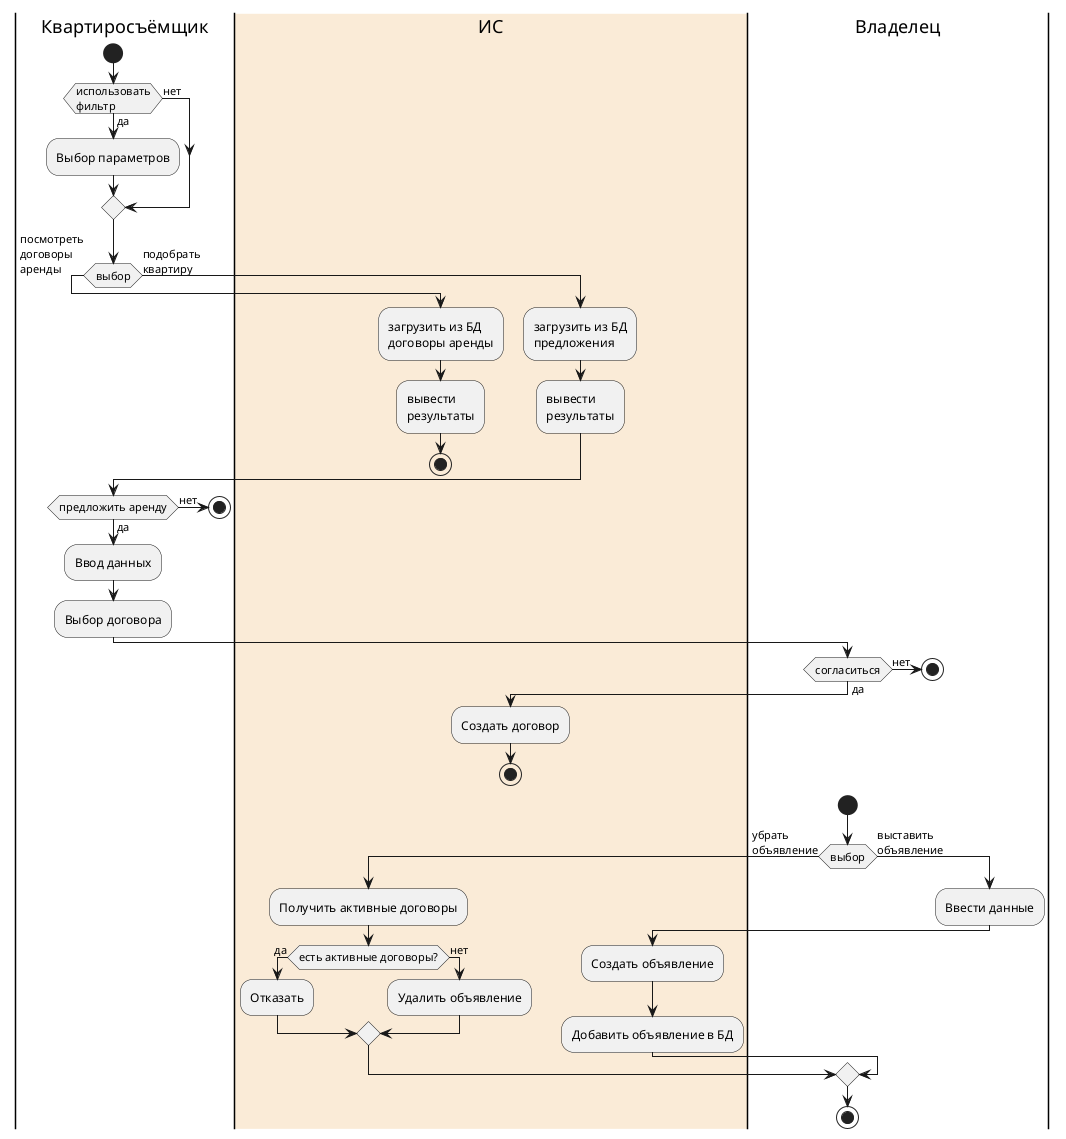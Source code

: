 @startuml activity

|Квартиросъёмщик|
start
if (использовать\nфильтр) then (да)
    :Выбор параметров;
else (нет)
endif

if (выбор) then (посмотреть\nдоговоры\nаренды)
    |#AntiqueWhite|ИС|
    :загрузить из БД\nдоговоры аренды;
    :вывести\nрезультаты;
    stop
else (подобрать\nквартиру)
    :загрузить из БД\nпредложения;
    :вывести\nрезультаты;
endif

|Квартиросъёмщик|
if (предложить аренду) then (да)
    :Ввод данных;
    :Выбор договора;
    |Владелец|
    if (согласиться) then (да)
        |ИС|
        :Создать договор;
        stop
    else (нет)
        |Владелец|
        stop
    endif
else (нет)
    |Квартиросъёмщик|
    stop
endif

|Владелец|
start
if (выбор) then (убрать\nобъявление)
    |ИС|
    :Получить активные договоры;
    if (есть активные договоры?) then (да)
        :Отказать;
    else (нет)
        :Удалить объявление;
    endif
else (выставить\nобъявление)
    |Владелец|
    :Ввести данные;
    |ИС|
    :Создать объявление;
    :Добавить объявление в БД;
endif
|Владелец|
stop

@enduml
